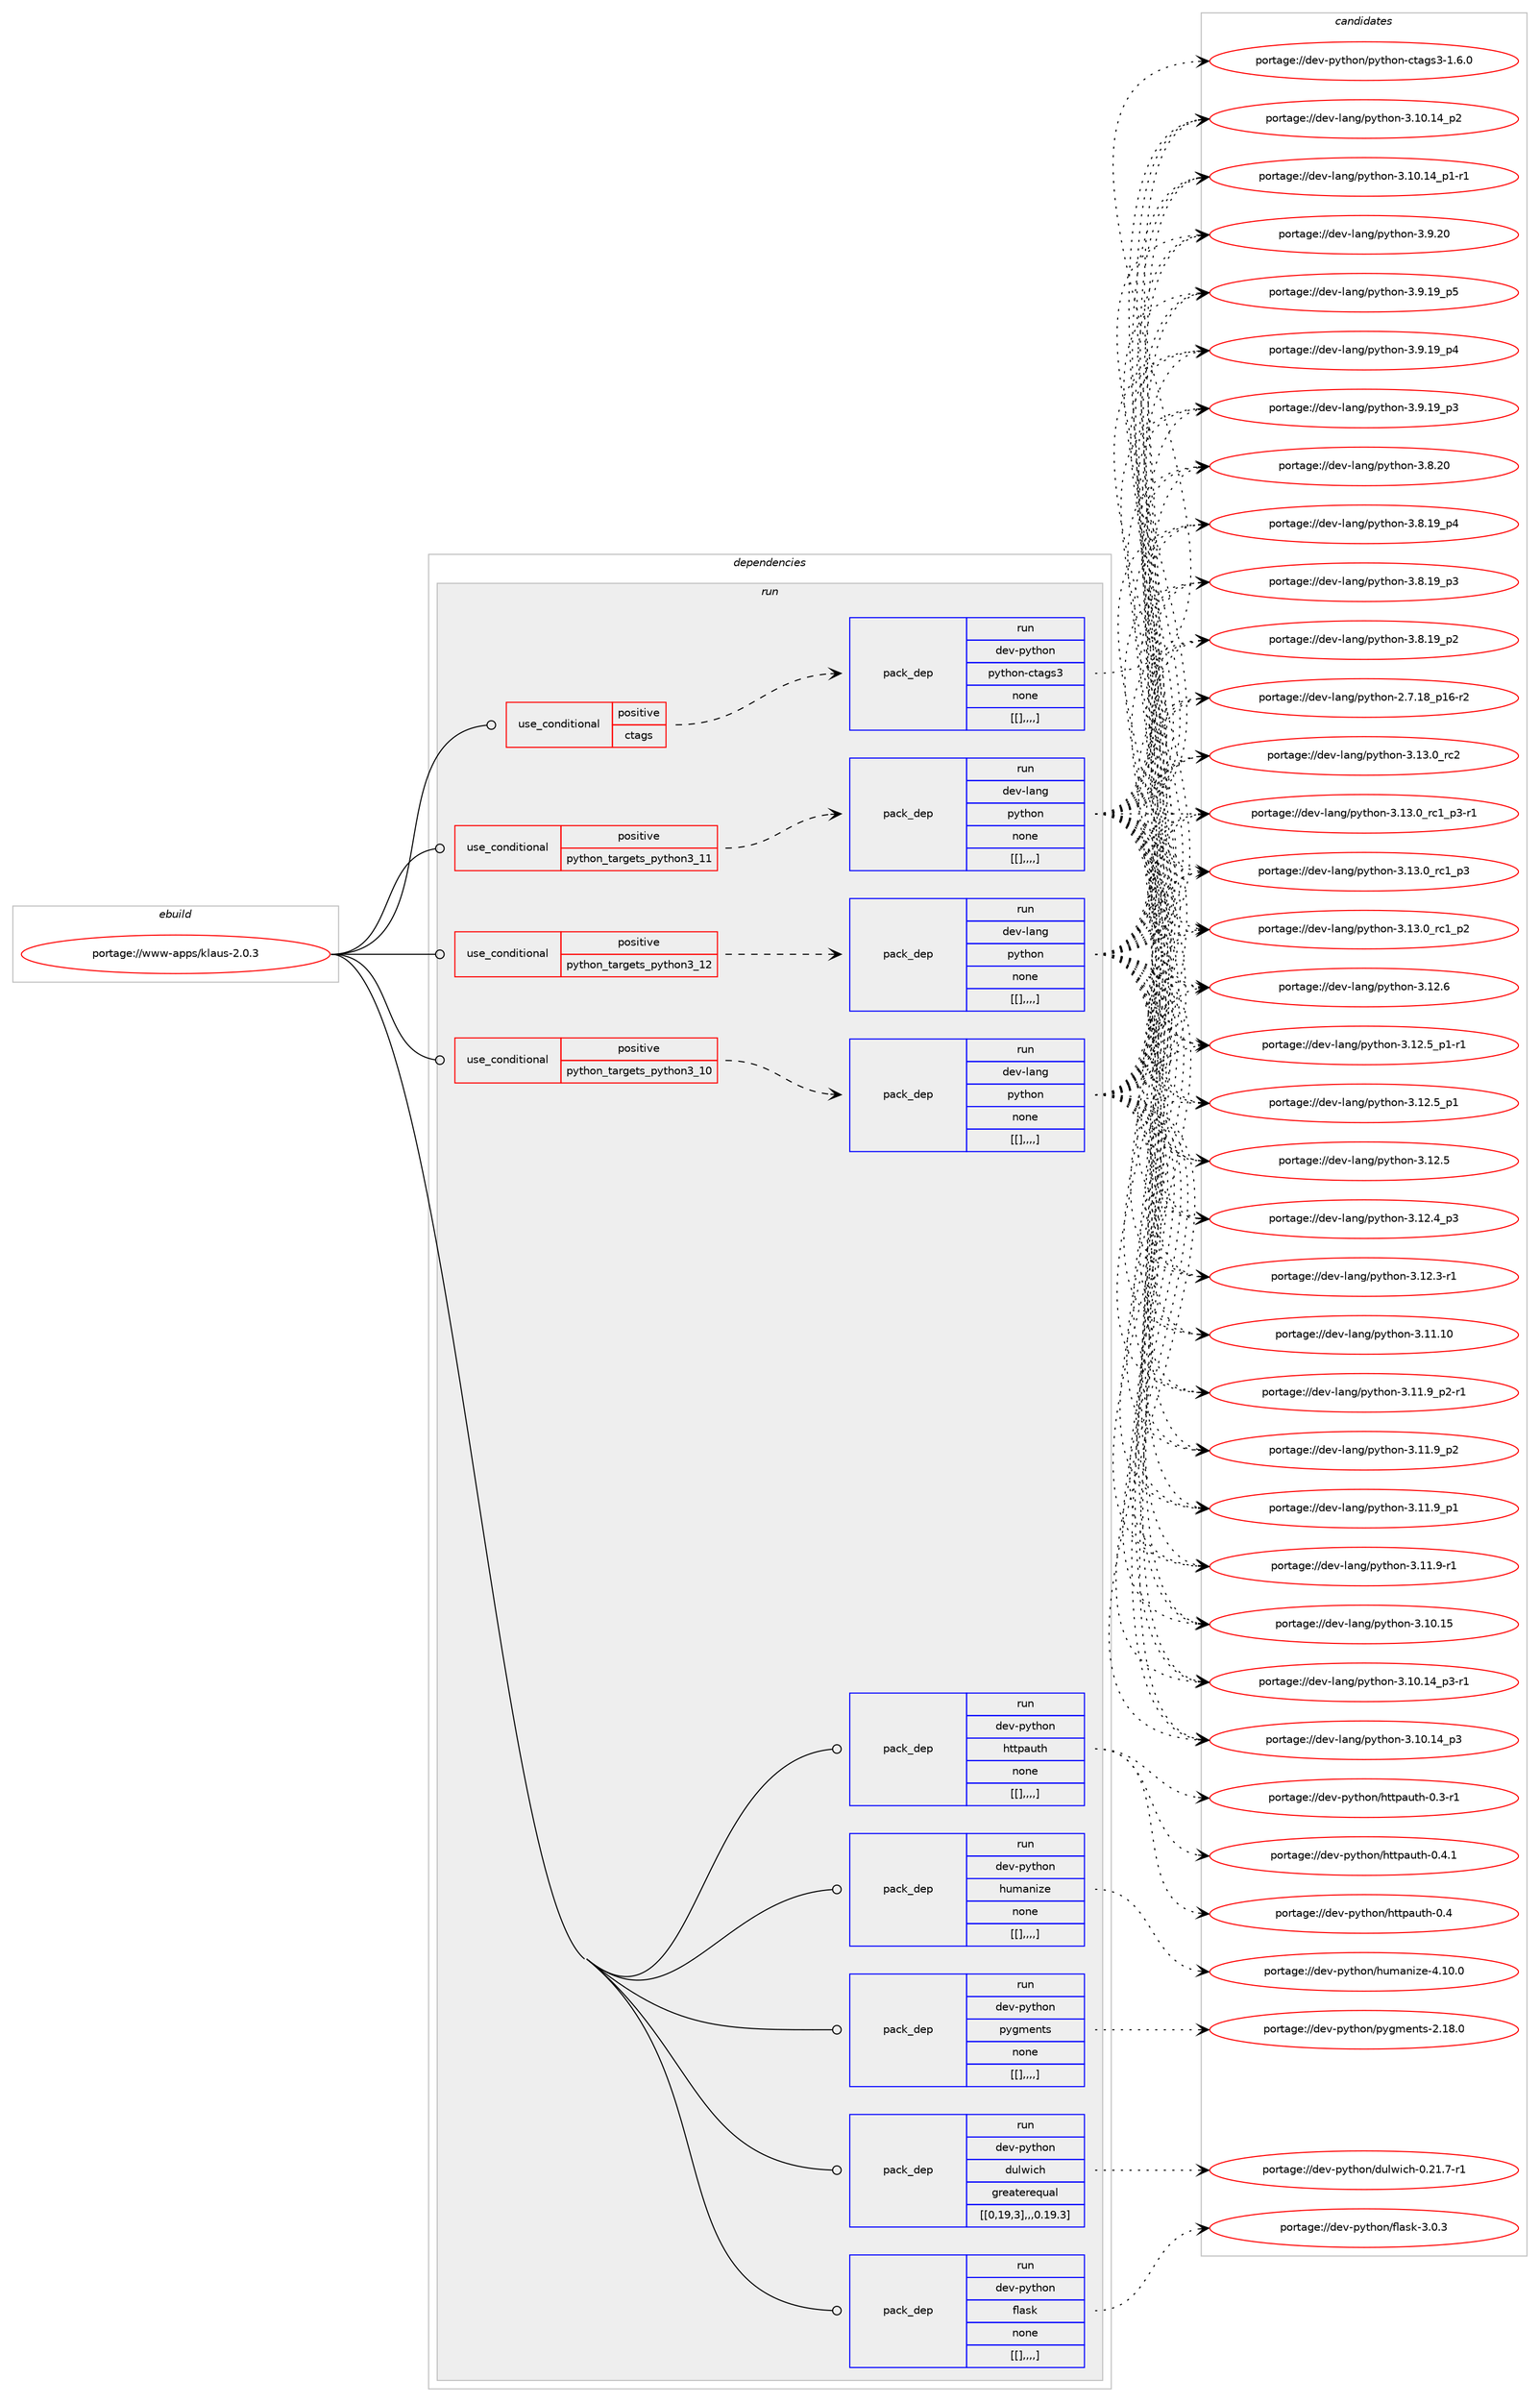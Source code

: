 digraph prolog {

# *************
# Graph options
# *************

newrank=true;
concentrate=true;
compound=true;
graph [rankdir=LR,fontname=Helvetica,fontsize=10,ranksep=1.5];#, ranksep=2.5, nodesep=0.2];
edge  [arrowhead=vee];
node  [fontname=Helvetica,fontsize=10];

# **********
# The ebuild
# **********

subgraph cluster_leftcol {
color=gray;
label=<<i>ebuild</i>>;
id [label="portage://www-apps/klaus-2.0.3", color=red, width=4, href="../www-apps/klaus-2.0.3.svg"];
}

# ****************
# The dependencies
# ****************

subgraph cluster_midcol {
color=gray;
label=<<i>dependencies</i>>;
subgraph cluster_compile {
fillcolor="#eeeeee";
style=filled;
label=<<i>compile</i>>;
}
subgraph cluster_compileandrun {
fillcolor="#eeeeee";
style=filled;
label=<<i>compile and run</i>>;
}
subgraph cluster_run {
fillcolor="#eeeeee";
style=filled;
label=<<i>run</i>>;
subgraph cond123795 {
dependency465328 [label=<<TABLE BORDER="0" CELLBORDER="1" CELLSPACING="0" CELLPADDING="4"><TR><TD ROWSPAN="3" CELLPADDING="10">use_conditional</TD></TR><TR><TD>positive</TD></TR><TR><TD>ctags</TD></TR></TABLE>>, shape=none, color=red];
subgraph pack338130 {
dependency465329 [label=<<TABLE BORDER="0" CELLBORDER="1" CELLSPACING="0" CELLPADDING="4" WIDTH="220"><TR><TD ROWSPAN="6" CELLPADDING="30">pack_dep</TD></TR><TR><TD WIDTH="110">run</TD></TR><TR><TD>dev-python</TD></TR><TR><TD>python-ctags3</TD></TR><TR><TD>none</TD></TR><TR><TD>[[],,,,]</TD></TR></TABLE>>, shape=none, color=blue];
}
dependency465328:e -> dependency465329:w [weight=20,style="dashed",arrowhead="vee"];
}
id:e -> dependency465328:w [weight=20,style="solid",arrowhead="odot"];
subgraph cond123796 {
dependency465330 [label=<<TABLE BORDER="0" CELLBORDER="1" CELLSPACING="0" CELLPADDING="4"><TR><TD ROWSPAN="3" CELLPADDING="10">use_conditional</TD></TR><TR><TD>positive</TD></TR><TR><TD>python_targets_python3_10</TD></TR></TABLE>>, shape=none, color=red];
subgraph pack338131 {
dependency465331 [label=<<TABLE BORDER="0" CELLBORDER="1" CELLSPACING="0" CELLPADDING="4" WIDTH="220"><TR><TD ROWSPAN="6" CELLPADDING="30">pack_dep</TD></TR><TR><TD WIDTH="110">run</TD></TR><TR><TD>dev-lang</TD></TR><TR><TD>python</TD></TR><TR><TD>none</TD></TR><TR><TD>[[],,,,]</TD></TR></TABLE>>, shape=none, color=blue];
}
dependency465330:e -> dependency465331:w [weight=20,style="dashed",arrowhead="vee"];
}
id:e -> dependency465330:w [weight=20,style="solid",arrowhead="odot"];
subgraph cond123797 {
dependency465332 [label=<<TABLE BORDER="0" CELLBORDER="1" CELLSPACING="0" CELLPADDING="4"><TR><TD ROWSPAN="3" CELLPADDING="10">use_conditional</TD></TR><TR><TD>positive</TD></TR><TR><TD>python_targets_python3_11</TD></TR></TABLE>>, shape=none, color=red];
subgraph pack338132 {
dependency465333 [label=<<TABLE BORDER="0" CELLBORDER="1" CELLSPACING="0" CELLPADDING="4" WIDTH="220"><TR><TD ROWSPAN="6" CELLPADDING="30">pack_dep</TD></TR><TR><TD WIDTH="110">run</TD></TR><TR><TD>dev-lang</TD></TR><TR><TD>python</TD></TR><TR><TD>none</TD></TR><TR><TD>[[],,,,]</TD></TR></TABLE>>, shape=none, color=blue];
}
dependency465332:e -> dependency465333:w [weight=20,style="dashed",arrowhead="vee"];
}
id:e -> dependency465332:w [weight=20,style="solid",arrowhead="odot"];
subgraph cond123798 {
dependency465334 [label=<<TABLE BORDER="0" CELLBORDER="1" CELLSPACING="0" CELLPADDING="4"><TR><TD ROWSPAN="3" CELLPADDING="10">use_conditional</TD></TR><TR><TD>positive</TD></TR><TR><TD>python_targets_python3_12</TD></TR></TABLE>>, shape=none, color=red];
subgraph pack338133 {
dependency465335 [label=<<TABLE BORDER="0" CELLBORDER="1" CELLSPACING="0" CELLPADDING="4" WIDTH="220"><TR><TD ROWSPAN="6" CELLPADDING="30">pack_dep</TD></TR><TR><TD WIDTH="110">run</TD></TR><TR><TD>dev-lang</TD></TR><TR><TD>python</TD></TR><TR><TD>none</TD></TR><TR><TD>[[],,,,]</TD></TR></TABLE>>, shape=none, color=blue];
}
dependency465334:e -> dependency465335:w [weight=20,style="dashed",arrowhead="vee"];
}
id:e -> dependency465334:w [weight=20,style="solid",arrowhead="odot"];
subgraph pack338134 {
dependency465336 [label=<<TABLE BORDER="0" CELLBORDER="1" CELLSPACING="0" CELLPADDING="4" WIDTH="220"><TR><TD ROWSPAN="6" CELLPADDING="30">pack_dep</TD></TR><TR><TD WIDTH="110">run</TD></TR><TR><TD>dev-python</TD></TR><TR><TD>dulwich</TD></TR><TR><TD>greaterequal</TD></TR><TR><TD>[[0,19,3],,,0.19.3]</TD></TR></TABLE>>, shape=none, color=blue];
}
id:e -> dependency465336:w [weight=20,style="solid",arrowhead="odot"];
subgraph pack338135 {
dependency465337 [label=<<TABLE BORDER="0" CELLBORDER="1" CELLSPACING="0" CELLPADDING="4" WIDTH="220"><TR><TD ROWSPAN="6" CELLPADDING="30">pack_dep</TD></TR><TR><TD WIDTH="110">run</TD></TR><TR><TD>dev-python</TD></TR><TR><TD>flask</TD></TR><TR><TD>none</TD></TR><TR><TD>[[],,,,]</TD></TR></TABLE>>, shape=none, color=blue];
}
id:e -> dependency465337:w [weight=20,style="solid",arrowhead="odot"];
subgraph pack338136 {
dependency465338 [label=<<TABLE BORDER="0" CELLBORDER="1" CELLSPACING="0" CELLPADDING="4" WIDTH="220"><TR><TD ROWSPAN="6" CELLPADDING="30">pack_dep</TD></TR><TR><TD WIDTH="110">run</TD></TR><TR><TD>dev-python</TD></TR><TR><TD>httpauth</TD></TR><TR><TD>none</TD></TR><TR><TD>[[],,,,]</TD></TR></TABLE>>, shape=none, color=blue];
}
id:e -> dependency465338:w [weight=20,style="solid",arrowhead="odot"];
subgraph pack338137 {
dependency465339 [label=<<TABLE BORDER="0" CELLBORDER="1" CELLSPACING="0" CELLPADDING="4" WIDTH="220"><TR><TD ROWSPAN="6" CELLPADDING="30">pack_dep</TD></TR><TR><TD WIDTH="110">run</TD></TR><TR><TD>dev-python</TD></TR><TR><TD>humanize</TD></TR><TR><TD>none</TD></TR><TR><TD>[[],,,,]</TD></TR></TABLE>>, shape=none, color=blue];
}
id:e -> dependency465339:w [weight=20,style="solid",arrowhead="odot"];
subgraph pack338138 {
dependency465340 [label=<<TABLE BORDER="0" CELLBORDER="1" CELLSPACING="0" CELLPADDING="4" WIDTH="220"><TR><TD ROWSPAN="6" CELLPADDING="30">pack_dep</TD></TR><TR><TD WIDTH="110">run</TD></TR><TR><TD>dev-python</TD></TR><TR><TD>pygments</TD></TR><TR><TD>none</TD></TR><TR><TD>[[],,,,]</TD></TR></TABLE>>, shape=none, color=blue];
}
id:e -> dependency465340:w [weight=20,style="solid",arrowhead="odot"];
}
}

# **************
# The candidates
# **************

subgraph cluster_choices {
rank=same;
color=gray;
label=<<i>candidates</i>>;

subgraph choice338130 {
color=black;
nodesep=1;
choice100101118451121211161041111104711212111610411111045991169710311551454946544648 [label="portage://dev-python/python-ctags3-1.6.0", color=red, width=4,href="../dev-python/python-ctags3-1.6.0.svg"];
dependency465329:e -> choice100101118451121211161041111104711212111610411111045991169710311551454946544648:w [style=dotted,weight="100"];
}
subgraph choice338131 {
color=black;
nodesep=1;
choice10010111845108971101034711212111610411111045514649514648951149950 [label="portage://dev-lang/python-3.13.0_rc2", color=red, width=4,href="../dev-lang/python-3.13.0_rc2.svg"];
choice1001011184510897110103471121211161041111104551464951464895114994995112514511449 [label="portage://dev-lang/python-3.13.0_rc1_p3-r1", color=red, width=4,href="../dev-lang/python-3.13.0_rc1_p3-r1.svg"];
choice100101118451089711010347112121116104111110455146495146489511499499511251 [label="portage://dev-lang/python-3.13.0_rc1_p3", color=red, width=4,href="../dev-lang/python-3.13.0_rc1_p3.svg"];
choice100101118451089711010347112121116104111110455146495146489511499499511250 [label="portage://dev-lang/python-3.13.0_rc1_p2", color=red, width=4,href="../dev-lang/python-3.13.0_rc1_p2.svg"];
choice10010111845108971101034711212111610411111045514649504654 [label="portage://dev-lang/python-3.12.6", color=red, width=4,href="../dev-lang/python-3.12.6.svg"];
choice1001011184510897110103471121211161041111104551464950465395112494511449 [label="portage://dev-lang/python-3.12.5_p1-r1", color=red, width=4,href="../dev-lang/python-3.12.5_p1-r1.svg"];
choice100101118451089711010347112121116104111110455146495046539511249 [label="portage://dev-lang/python-3.12.5_p1", color=red, width=4,href="../dev-lang/python-3.12.5_p1.svg"];
choice10010111845108971101034711212111610411111045514649504653 [label="portage://dev-lang/python-3.12.5", color=red, width=4,href="../dev-lang/python-3.12.5.svg"];
choice100101118451089711010347112121116104111110455146495046529511251 [label="portage://dev-lang/python-3.12.4_p3", color=red, width=4,href="../dev-lang/python-3.12.4_p3.svg"];
choice100101118451089711010347112121116104111110455146495046514511449 [label="portage://dev-lang/python-3.12.3-r1", color=red, width=4,href="../dev-lang/python-3.12.3-r1.svg"];
choice1001011184510897110103471121211161041111104551464949464948 [label="portage://dev-lang/python-3.11.10", color=red, width=4,href="../dev-lang/python-3.11.10.svg"];
choice1001011184510897110103471121211161041111104551464949465795112504511449 [label="portage://dev-lang/python-3.11.9_p2-r1", color=red, width=4,href="../dev-lang/python-3.11.9_p2-r1.svg"];
choice100101118451089711010347112121116104111110455146494946579511250 [label="portage://dev-lang/python-3.11.9_p2", color=red, width=4,href="../dev-lang/python-3.11.9_p2.svg"];
choice100101118451089711010347112121116104111110455146494946579511249 [label="portage://dev-lang/python-3.11.9_p1", color=red, width=4,href="../dev-lang/python-3.11.9_p1.svg"];
choice100101118451089711010347112121116104111110455146494946574511449 [label="portage://dev-lang/python-3.11.9-r1", color=red, width=4,href="../dev-lang/python-3.11.9-r1.svg"];
choice1001011184510897110103471121211161041111104551464948464953 [label="portage://dev-lang/python-3.10.15", color=red, width=4,href="../dev-lang/python-3.10.15.svg"];
choice100101118451089711010347112121116104111110455146494846495295112514511449 [label="portage://dev-lang/python-3.10.14_p3-r1", color=red, width=4,href="../dev-lang/python-3.10.14_p3-r1.svg"];
choice10010111845108971101034711212111610411111045514649484649529511251 [label="portage://dev-lang/python-3.10.14_p3", color=red, width=4,href="../dev-lang/python-3.10.14_p3.svg"];
choice10010111845108971101034711212111610411111045514649484649529511250 [label="portage://dev-lang/python-3.10.14_p2", color=red, width=4,href="../dev-lang/python-3.10.14_p2.svg"];
choice100101118451089711010347112121116104111110455146494846495295112494511449 [label="portage://dev-lang/python-3.10.14_p1-r1", color=red, width=4,href="../dev-lang/python-3.10.14_p1-r1.svg"];
choice10010111845108971101034711212111610411111045514657465048 [label="portage://dev-lang/python-3.9.20", color=red, width=4,href="../dev-lang/python-3.9.20.svg"];
choice100101118451089711010347112121116104111110455146574649579511253 [label="portage://dev-lang/python-3.9.19_p5", color=red, width=4,href="../dev-lang/python-3.9.19_p5.svg"];
choice100101118451089711010347112121116104111110455146574649579511252 [label="portage://dev-lang/python-3.9.19_p4", color=red, width=4,href="../dev-lang/python-3.9.19_p4.svg"];
choice100101118451089711010347112121116104111110455146574649579511251 [label="portage://dev-lang/python-3.9.19_p3", color=red, width=4,href="../dev-lang/python-3.9.19_p3.svg"];
choice10010111845108971101034711212111610411111045514656465048 [label="portage://dev-lang/python-3.8.20", color=red, width=4,href="../dev-lang/python-3.8.20.svg"];
choice100101118451089711010347112121116104111110455146564649579511252 [label="portage://dev-lang/python-3.8.19_p4", color=red, width=4,href="../dev-lang/python-3.8.19_p4.svg"];
choice100101118451089711010347112121116104111110455146564649579511251 [label="portage://dev-lang/python-3.8.19_p3", color=red, width=4,href="../dev-lang/python-3.8.19_p3.svg"];
choice100101118451089711010347112121116104111110455146564649579511250 [label="portage://dev-lang/python-3.8.19_p2", color=red, width=4,href="../dev-lang/python-3.8.19_p2.svg"];
choice100101118451089711010347112121116104111110455046554649569511249544511450 [label="portage://dev-lang/python-2.7.18_p16-r2", color=red, width=4,href="../dev-lang/python-2.7.18_p16-r2.svg"];
dependency465331:e -> choice10010111845108971101034711212111610411111045514649514648951149950:w [style=dotted,weight="100"];
dependency465331:e -> choice1001011184510897110103471121211161041111104551464951464895114994995112514511449:w [style=dotted,weight="100"];
dependency465331:e -> choice100101118451089711010347112121116104111110455146495146489511499499511251:w [style=dotted,weight="100"];
dependency465331:e -> choice100101118451089711010347112121116104111110455146495146489511499499511250:w [style=dotted,weight="100"];
dependency465331:e -> choice10010111845108971101034711212111610411111045514649504654:w [style=dotted,weight="100"];
dependency465331:e -> choice1001011184510897110103471121211161041111104551464950465395112494511449:w [style=dotted,weight="100"];
dependency465331:e -> choice100101118451089711010347112121116104111110455146495046539511249:w [style=dotted,weight="100"];
dependency465331:e -> choice10010111845108971101034711212111610411111045514649504653:w [style=dotted,weight="100"];
dependency465331:e -> choice100101118451089711010347112121116104111110455146495046529511251:w [style=dotted,weight="100"];
dependency465331:e -> choice100101118451089711010347112121116104111110455146495046514511449:w [style=dotted,weight="100"];
dependency465331:e -> choice1001011184510897110103471121211161041111104551464949464948:w [style=dotted,weight="100"];
dependency465331:e -> choice1001011184510897110103471121211161041111104551464949465795112504511449:w [style=dotted,weight="100"];
dependency465331:e -> choice100101118451089711010347112121116104111110455146494946579511250:w [style=dotted,weight="100"];
dependency465331:e -> choice100101118451089711010347112121116104111110455146494946579511249:w [style=dotted,weight="100"];
dependency465331:e -> choice100101118451089711010347112121116104111110455146494946574511449:w [style=dotted,weight="100"];
dependency465331:e -> choice1001011184510897110103471121211161041111104551464948464953:w [style=dotted,weight="100"];
dependency465331:e -> choice100101118451089711010347112121116104111110455146494846495295112514511449:w [style=dotted,weight="100"];
dependency465331:e -> choice10010111845108971101034711212111610411111045514649484649529511251:w [style=dotted,weight="100"];
dependency465331:e -> choice10010111845108971101034711212111610411111045514649484649529511250:w [style=dotted,weight="100"];
dependency465331:e -> choice100101118451089711010347112121116104111110455146494846495295112494511449:w [style=dotted,weight="100"];
dependency465331:e -> choice10010111845108971101034711212111610411111045514657465048:w [style=dotted,weight="100"];
dependency465331:e -> choice100101118451089711010347112121116104111110455146574649579511253:w [style=dotted,weight="100"];
dependency465331:e -> choice100101118451089711010347112121116104111110455146574649579511252:w [style=dotted,weight="100"];
dependency465331:e -> choice100101118451089711010347112121116104111110455146574649579511251:w [style=dotted,weight="100"];
dependency465331:e -> choice10010111845108971101034711212111610411111045514656465048:w [style=dotted,weight="100"];
dependency465331:e -> choice100101118451089711010347112121116104111110455146564649579511252:w [style=dotted,weight="100"];
dependency465331:e -> choice100101118451089711010347112121116104111110455146564649579511251:w [style=dotted,weight="100"];
dependency465331:e -> choice100101118451089711010347112121116104111110455146564649579511250:w [style=dotted,weight="100"];
dependency465331:e -> choice100101118451089711010347112121116104111110455046554649569511249544511450:w [style=dotted,weight="100"];
}
subgraph choice338132 {
color=black;
nodesep=1;
choice10010111845108971101034711212111610411111045514649514648951149950 [label="portage://dev-lang/python-3.13.0_rc2", color=red, width=4,href="../dev-lang/python-3.13.0_rc2.svg"];
choice1001011184510897110103471121211161041111104551464951464895114994995112514511449 [label="portage://dev-lang/python-3.13.0_rc1_p3-r1", color=red, width=4,href="../dev-lang/python-3.13.0_rc1_p3-r1.svg"];
choice100101118451089711010347112121116104111110455146495146489511499499511251 [label="portage://dev-lang/python-3.13.0_rc1_p3", color=red, width=4,href="../dev-lang/python-3.13.0_rc1_p3.svg"];
choice100101118451089711010347112121116104111110455146495146489511499499511250 [label="portage://dev-lang/python-3.13.0_rc1_p2", color=red, width=4,href="../dev-lang/python-3.13.0_rc1_p2.svg"];
choice10010111845108971101034711212111610411111045514649504654 [label="portage://dev-lang/python-3.12.6", color=red, width=4,href="../dev-lang/python-3.12.6.svg"];
choice1001011184510897110103471121211161041111104551464950465395112494511449 [label="portage://dev-lang/python-3.12.5_p1-r1", color=red, width=4,href="../dev-lang/python-3.12.5_p1-r1.svg"];
choice100101118451089711010347112121116104111110455146495046539511249 [label="portage://dev-lang/python-3.12.5_p1", color=red, width=4,href="../dev-lang/python-3.12.5_p1.svg"];
choice10010111845108971101034711212111610411111045514649504653 [label="portage://dev-lang/python-3.12.5", color=red, width=4,href="../dev-lang/python-3.12.5.svg"];
choice100101118451089711010347112121116104111110455146495046529511251 [label="portage://dev-lang/python-3.12.4_p3", color=red, width=4,href="../dev-lang/python-3.12.4_p3.svg"];
choice100101118451089711010347112121116104111110455146495046514511449 [label="portage://dev-lang/python-3.12.3-r1", color=red, width=4,href="../dev-lang/python-3.12.3-r1.svg"];
choice1001011184510897110103471121211161041111104551464949464948 [label="portage://dev-lang/python-3.11.10", color=red, width=4,href="../dev-lang/python-3.11.10.svg"];
choice1001011184510897110103471121211161041111104551464949465795112504511449 [label="portage://dev-lang/python-3.11.9_p2-r1", color=red, width=4,href="../dev-lang/python-3.11.9_p2-r1.svg"];
choice100101118451089711010347112121116104111110455146494946579511250 [label="portage://dev-lang/python-3.11.9_p2", color=red, width=4,href="../dev-lang/python-3.11.9_p2.svg"];
choice100101118451089711010347112121116104111110455146494946579511249 [label="portage://dev-lang/python-3.11.9_p1", color=red, width=4,href="../dev-lang/python-3.11.9_p1.svg"];
choice100101118451089711010347112121116104111110455146494946574511449 [label="portage://dev-lang/python-3.11.9-r1", color=red, width=4,href="../dev-lang/python-3.11.9-r1.svg"];
choice1001011184510897110103471121211161041111104551464948464953 [label="portage://dev-lang/python-3.10.15", color=red, width=4,href="../dev-lang/python-3.10.15.svg"];
choice100101118451089711010347112121116104111110455146494846495295112514511449 [label="portage://dev-lang/python-3.10.14_p3-r1", color=red, width=4,href="../dev-lang/python-3.10.14_p3-r1.svg"];
choice10010111845108971101034711212111610411111045514649484649529511251 [label="portage://dev-lang/python-3.10.14_p3", color=red, width=4,href="../dev-lang/python-3.10.14_p3.svg"];
choice10010111845108971101034711212111610411111045514649484649529511250 [label="portage://dev-lang/python-3.10.14_p2", color=red, width=4,href="../dev-lang/python-3.10.14_p2.svg"];
choice100101118451089711010347112121116104111110455146494846495295112494511449 [label="portage://dev-lang/python-3.10.14_p1-r1", color=red, width=4,href="../dev-lang/python-3.10.14_p1-r1.svg"];
choice10010111845108971101034711212111610411111045514657465048 [label="portage://dev-lang/python-3.9.20", color=red, width=4,href="../dev-lang/python-3.9.20.svg"];
choice100101118451089711010347112121116104111110455146574649579511253 [label="portage://dev-lang/python-3.9.19_p5", color=red, width=4,href="../dev-lang/python-3.9.19_p5.svg"];
choice100101118451089711010347112121116104111110455146574649579511252 [label="portage://dev-lang/python-3.9.19_p4", color=red, width=4,href="../dev-lang/python-3.9.19_p4.svg"];
choice100101118451089711010347112121116104111110455146574649579511251 [label="portage://dev-lang/python-3.9.19_p3", color=red, width=4,href="../dev-lang/python-3.9.19_p3.svg"];
choice10010111845108971101034711212111610411111045514656465048 [label="portage://dev-lang/python-3.8.20", color=red, width=4,href="../dev-lang/python-3.8.20.svg"];
choice100101118451089711010347112121116104111110455146564649579511252 [label="portage://dev-lang/python-3.8.19_p4", color=red, width=4,href="../dev-lang/python-3.8.19_p4.svg"];
choice100101118451089711010347112121116104111110455146564649579511251 [label="portage://dev-lang/python-3.8.19_p3", color=red, width=4,href="../dev-lang/python-3.8.19_p3.svg"];
choice100101118451089711010347112121116104111110455146564649579511250 [label="portage://dev-lang/python-3.8.19_p2", color=red, width=4,href="../dev-lang/python-3.8.19_p2.svg"];
choice100101118451089711010347112121116104111110455046554649569511249544511450 [label="portage://dev-lang/python-2.7.18_p16-r2", color=red, width=4,href="../dev-lang/python-2.7.18_p16-r2.svg"];
dependency465333:e -> choice10010111845108971101034711212111610411111045514649514648951149950:w [style=dotted,weight="100"];
dependency465333:e -> choice1001011184510897110103471121211161041111104551464951464895114994995112514511449:w [style=dotted,weight="100"];
dependency465333:e -> choice100101118451089711010347112121116104111110455146495146489511499499511251:w [style=dotted,weight="100"];
dependency465333:e -> choice100101118451089711010347112121116104111110455146495146489511499499511250:w [style=dotted,weight="100"];
dependency465333:e -> choice10010111845108971101034711212111610411111045514649504654:w [style=dotted,weight="100"];
dependency465333:e -> choice1001011184510897110103471121211161041111104551464950465395112494511449:w [style=dotted,weight="100"];
dependency465333:e -> choice100101118451089711010347112121116104111110455146495046539511249:w [style=dotted,weight="100"];
dependency465333:e -> choice10010111845108971101034711212111610411111045514649504653:w [style=dotted,weight="100"];
dependency465333:e -> choice100101118451089711010347112121116104111110455146495046529511251:w [style=dotted,weight="100"];
dependency465333:e -> choice100101118451089711010347112121116104111110455146495046514511449:w [style=dotted,weight="100"];
dependency465333:e -> choice1001011184510897110103471121211161041111104551464949464948:w [style=dotted,weight="100"];
dependency465333:e -> choice1001011184510897110103471121211161041111104551464949465795112504511449:w [style=dotted,weight="100"];
dependency465333:e -> choice100101118451089711010347112121116104111110455146494946579511250:w [style=dotted,weight="100"];
dependency465333:e -> choice100101118451089711010347112121116104111110455146494946579511249:w [style=dotted,weight="100"];
dependency465333:e -> choice100101118451089711010347112121116104111110455146494946574511449:w [style=dotted,weight="100"];
dependency465333:e -> choice1001011184510897110103471121211161041111104551464948464953:w [style=dotted,weight="100"];
dependency465333:e -> choice100101118451089711010347112121116104111110455146494846495295112514511449:w [style=dotted,weight="100"];
dependency465333:e -> choice10010111845108971101034711212111610411111045514649484649529511251:w [style=dotted,weight="100"];
dependency465333:e -> choice10010111845108971101034711212111610411111045514649484649529511250:w [style=dotted,weight="100"];
dependency465333:e -> choice100101118451089711010347112121116104111110455146494846495295112494511449:w [style=dotted,weight="100"];
dependency465333:e -> choice10010111845108971101034711212111610411111045514657465048:w [style=dotted,weight="100"];
dependency465333:e -> choice100101118451089711010347112121116104111110455146574649579511253:w [style=dotted,weight="100"];
dependency465333:e -> choice100101118451089711010347112121116104111110455146574649579511252:w [style=dotted,weight="100"];
dependency465333:e -> choice100101118451089711010347112121116104111110455146574649579511251:w [style=dotted,weight="100"];
dependency465333:e -> choice10010111845108971101034711212111610411111045514656465048:w [style=dotted,weight="100"];
dependency465333:e -> choice100101118451089711010347112121116104111110455146564649579511252:w [style=dotted,weight="100"];
dependency465333:e -> choice100101118451089711010347112121116104111110455146564649579511251:w [style=dotted,weight="100"];
dependency465333:e -> choice100101118451089711010347112121116104111110455146564649579511250:w [style=dotted,weight="100"];
dependency465333:e -> choice100101118451089711010347112121116104111110455046554649569511249544511450:w [style=dotted,weight="100"];
}
subgraph choice338133 {
color=black;
nodesep=1;
choice10010111845108971101034711212111610411111045514649514648951149950 [label="portage://dev-lang/python-3.13.0_rc2", color=red, width=4,href="../dev-lang/python-3.13.0_rc2.svg"];
choice1001011184510897110103471121211161041111104551464951464895114994995112514511449 [label="portage://dev-lang/python-3.13.0_rc1_p3-r1", color=red, width=4,href="../dev-lang/python-3.13.0_rc1_p3-r1.svg"];
choice100101118451089711010347112121116104111110455146495146489511499499511251 [label="portage://dev-lang/python-3.13.0_rc1_p3", color=red, width=4,href="../dev-lang/python-3.13.0_rc1_p3.svg"];
choice100101118451089711010347112121116104111110455146495146489511499499511250 [label="portage://dev-lang/python-3.13.0_rc1_p2", color=red, width=4,href="../dev-lang/python-3.13.0_rc1_p2.svg"];
choice10010111845108971101034711212111610411111045514649504654 [label="portage://dev-lang/python-3.12.6", color=red, width=4,href="../dev-lang/python-3.12.6.svg"];
choice1001011184510897110103471121211161041111104551464950465395112494511449 [label="portage://dev-lang/python-3.12.5_p1-r1", color=red, width=4,href="../dev-lang/python-3.12.5_p1-r1.svg"];
choice100101118451089711010347112121116104111110455146495046539511249 [label="portage://dev-lang/python-3.12.5_p1", color=red, width=4,href="../dev-lang/python-3.12.5_p1.svg"];
choice10010111845108971101034711212111610411111045514649504653 [label="portage://dev-lang/python-3.12.5", color=red, width=4,href="../dev-lang/python-3.12.5.svg"];
choice100101118451089711010347112121116104111110455146495046529511251 [label="portage://dev-lang/python-3.12.4_p3", color=red, width=4,href="../dev-lang/python-3.12.4_p3.svg"];
choice100101118451089711010347112121116104111110455146495046514511449 [label="portage://dev-lang/python-3.12.3-r1", color=red, width=4,href="../dev-lang/python-3.12.3-r1.svg"];
choice1001011184510897110103471121211161041111104551464949464948 [label="portage://dev-lang/python-3.11.10", color=red, width=4,href="../dev-lang/python-3.11.10.svg"];
choice1001011184510897110103471121211161041111104551464949465795112504511449 [label="portage://dev-lang/python-3.11.9_p2-r1", color=red, width=4,href="../dev-lang/python-3.11.9_p2-r1.svg"];
choice100101118451089711010347112121116104111110455146494946579511250 [label="portage://dev-lang/python-3.11.9_p2", color=red, width=4,href="../dev-lang/python-3.11.9_p2.svg"];
choice100101118451089711010347112121116104111110455146494946579511249 [label="portage://dev-lang/python-3.11.9_p1", color=red, width=4,href="../dev-lang/python-3.11.9_p1.svg"];
choice100101118451089711010347112121116104111110455146494946574511449 [label="portage://dev-lang/python-3.11.9-r1", color=red, width=4,href="../dev-lang/python-3.11.9-r1.svg"];
choice1001011184510897110103471121211161041111104551464948464953 [label="portage://dev-lang/python-3.10.15", color=red, width=4,href="../dev-lang/python-3.10.15.svg"];
choice100101118451089711010347112121116104111110455146494846495295112514511449 [label="portage://dev-lang/python-3.10.14_p3-r1", color=red, width=4,href="../dev-lang/python-3.10.14_p3-r1.svg"];
choice10010111845108971101034711212111610411111045514649484649529511251 [label="portage://dev-lang/python-3.10.14_p3", color=red, width=4,href="../dev-lang/python-3.10.14_p3.svg"];
choice10010111845108971101034711212111610411111045514649484649529511250 [label="portage://dev-lang/python-3.10.14_p2", color=red, width=4,href="../dev-lang/python-3.10.14_p2.svg"];
choice100101118451089711010347112121116104111110455146494846495295112494511449 [label="portage://dev-lang/python-3.10.14_p1-r1", color=red, width=4,href="../dev-lang/python-3.10.14_p1-r1.svg"];
choice10010111845108971101034711212111610411111045514657465048 [label="portage://dev-lang/python-3.9.20", color=red, width=4,href="../dev-lang/python-3.9.20.svg"];
choice100101118451089711010347112121116104111110455146574649579511253 [label="portage://dev-lang/python-3.9.19_p5", color=red, width=4,href="../dev-lang/python-3.9.19_p5.svg"];
choice100101118451089711010347112121116104111110455146574649579511252 [label="portage://dev-lang/python-3.9.19_p4", color=red, width=4,href="../dev-lang/python-3.9.19_p4.svg"];
choice100101118451089711010347112121116104111110455146574649579511251 [label="portage://dev-lang/python-3.9.19_p3", color=red, width=4,href="../dev-lang/python-3.9.19_p3.svg"];
choice10010111845108971101034711212111610411111045514656465048 [label="portage://dev-lang/python-3.8.20", color=red, width=4,href="../dev-lang/python-3.8.20.svg"];
choice100101118451089711010347112121116104111110455146564649579511252 [label="portage://dev-lang/python-3.8.19_p4", color=red, width=4,href="../dev-lang/python-3.8.19_p4.svg"];
choice100101118451089711010347112121116104111110455146564649579511251 [label="portage://dev-lang/python-3.8.19_p3", color=red, width=4,href="../dev-lang/python-3.8.19_p3.svg"];
choice100101118451089711010347112121116104111110455146564649579511250 [label="portage://dev-lang/python-3.8.19_p2", color=red, width=4,href="../dev-lang/python-3.8.19_p2.svg"];
choice100101118451089711010347112121116104111110455046554649569511249544511450 [label="portage://dev-lang/python-2.7.18_p16-r2", color=red, width=4,href="../dev-lang/python-2.7.18_p16-r2.svg"];
dependency465335:e -> choice10010111845108971101034711212111610411111045514649514648951149950:w [style=dotted,weight="100"];
dependency465335:e -> choice1001011184510897110103471121211161041111104551464951464895114994995112514511449:w [style=dotted,weight="100"];
dependency465335:e -> choice100101118451089711010347112121116104111110455146495146489511499499511251:w [style=dotted,weight="100"];
dependency465335:e -> choice100101118451089711010347112121116104111110455146495146489511499499511250:w [style=dotted,weight="100"];
dependency465335:e -> choice10010111845108971101034711212111610411111045514649504654:w [style=dotted,weight="100"];
dependency465335:e -> choice1001011184510897110103471121211161041111104551464950465395112494511449:w [style=dotted,weight="100"];
dependency465335:e -> choice100101118451089711010347112121116104111110455146495046539511249:w [style=dotted,weight="100"];
dependency465335:e -> choice10010111845108971101034711212111610411111045514649504653:w [style=dotted,weight="100"];
dependency465335:e -> choice100101118451089711010347112121116104111110455146495046529511251:w [style=dotted,weight="100"];
dependency465335:e -> choice100101118451089711010347112121116104111110455146495046514511449:w [style=dotted,weight="100"];
dependency465335:e -> choice1001011184510897110103471121211161041111104551464949464948:w [style=dotted,weight="100"];
dependency465335:e -> choice1001011184510897110103471121211161041111104551464949465795112504511449:w [style=dotted,weight="100"];
dependency465335:e -> choice100101118451089711010347112121116104111110455146494946579511250:w [style=dotted,weight="100"];
dependency465335:e -> choice100101118451089711010347112121116104111110455146494946579511249:w [style=dotted,weight="100"];
dependency465335:e -> choice100101118451089711010347112121116104111110455146494946574511449:w [style=dotted,weight="100"];
dependency465335:e -> choice1001011184510897110103471121211161041111104551464948464953:w [style=dotted,weight="100"];
dependency465335:e -> choice100101118451089711010347112121116104111110455146494846495295112514511449:w [style=dotted,weight="100"];
dependency465335:e -> choice10010111845108971101034711212111610411111045514649484649529511251:w [style=dotted,weight="100"];
dependency465335:e -> choice10010111845108971101034711212111610411111045514649484649529511250:w [style=dotted,weight="100"];
dependency465335:e -> choice100101118451089711010347112121116104111110455146494846495295112494511449:w [style=dotted,weight="100"];
dependency465335:e -> choice10010111845108971101034711212111610411111045514657465048:w [style=dotted,weight="100"];
dependency465335:e -> choice100101118451089711010347112121116104111110455146574649579511253:w [style=dotted,weight="100"];
dependency465335:e -> choice100101118451089711010347112121116104111110455146574649579511252:w [style=dotted,weight="100"];
dependency465335:e -> choice100101118451089711010347112121116104111110455146574649579511251:w [style=dotted,weight="100"];
dependency465335:e -> choice10010111845108971101034711212111610411111045514656465048:w [style=dotted,weight="100"];
dependency465335:e -> choice100101118451089711010347112121116104111110455146564649579511252:w [style=dotted,weight="100"];
dependency465335:e -> choice100101118451089711010347112121116104111110455146564649579511251:w [style=dotted,weight="100"];
dependency465335:e -> choice100101118451089711010347112121116104111110455146564649579511250:w [style=dotted,weight="100"];
dependency465335:e -> choice100101118451089711010347112121116104111110455046554649569511249544511450:w [style=dotted,weight="100"];
}
subgraph choice338134 {
color=black;
nodesep=1;
choice100101118451121211161041111104710011710811910599104454846504946554511449 [label="portage://dev-python/dulwich-0.21.7-r1", color=red, width=4,href="../dev-python/dulwich-0.21.7-r1.svg"];
dependency465336:e -> choice100101118451121211161041111104710011710811910599104454846504946554511449:w [style=dotted,weight="100"];
}
subgraph choice338135 {
color=black;
nodesep=1;
choice100101118451121211161041111104710210897115107455146484651 [label="portage://dev-python/flask-3.0.3", color=red, width=4,href="../dev-python/flask-3.0.3.svg"];
dependency465337:e -> choice100101118451121211161041111104710210897115107455146484651:w [style=dotted,weight="100"];
}
subgraph choice338136 {
color=black;
nodesep=1;
choice100101118451121211161041111104710411611611297117116104454846524649 [label="portage://dev-python/httpauth-0.4.1", color=red, width=4,href="../dev-python/httpauth-0.4.1.svg"];
choice10010111845112121116104111110471041161161129711711610445484652 [label="portage://dev-python/httpauth-0.4", color=red, width=4,href="../dev-python/httpauth-0.4.svg"];
choice100101118451121211161041111104710411611611297117116104454846514511449 [label="portage://dev-python/httpauth-0.3-r1", color=red, width=4,href="../dev-python/httpauth-0.3-r1.svg"];
dependency465338:e -> choice100101118451121211161041111104710411611611297117116104454846524649:w [style=dotted,weight="100"];
dependency465338:e -> choice10010111845112121116104111110471041161161129711711610445484652:w [style=dotted,weight="100"];
dependency465338:e -> choice100101118451121211161041111104710411611611297117116104454846514511449:w [style=dotted,weight="100"];
}
subgraph choice338137 {
color=black;
nodesep=1;
choice10010111845112121116104111110471041171099711010512210145524649484648 [label="portage://dev-python/humanize-4.10.0", color=red, width=4,href="../dev-python/humanize-4.10.0.svg"];
dependency465339:e -> choice10010111845112121116104111110471041171099711010512210145524649484648:w [style=dotted,weight="100"];
}
subgraph choice338138 {
color=black;
nodesep=1;
choice100101118451121211161041111104711212110310910111011611545504649564648 [label="portage://dev-python/pygments-2.18.0", color=red, width=4,href="../dev-python/pygments-2.18.0.svg"];
dependency465340:e -> choice100101118451121211161041111104711212110310910111011611545504649564648:w [style=dotted,weight="100"];
}
}

}

